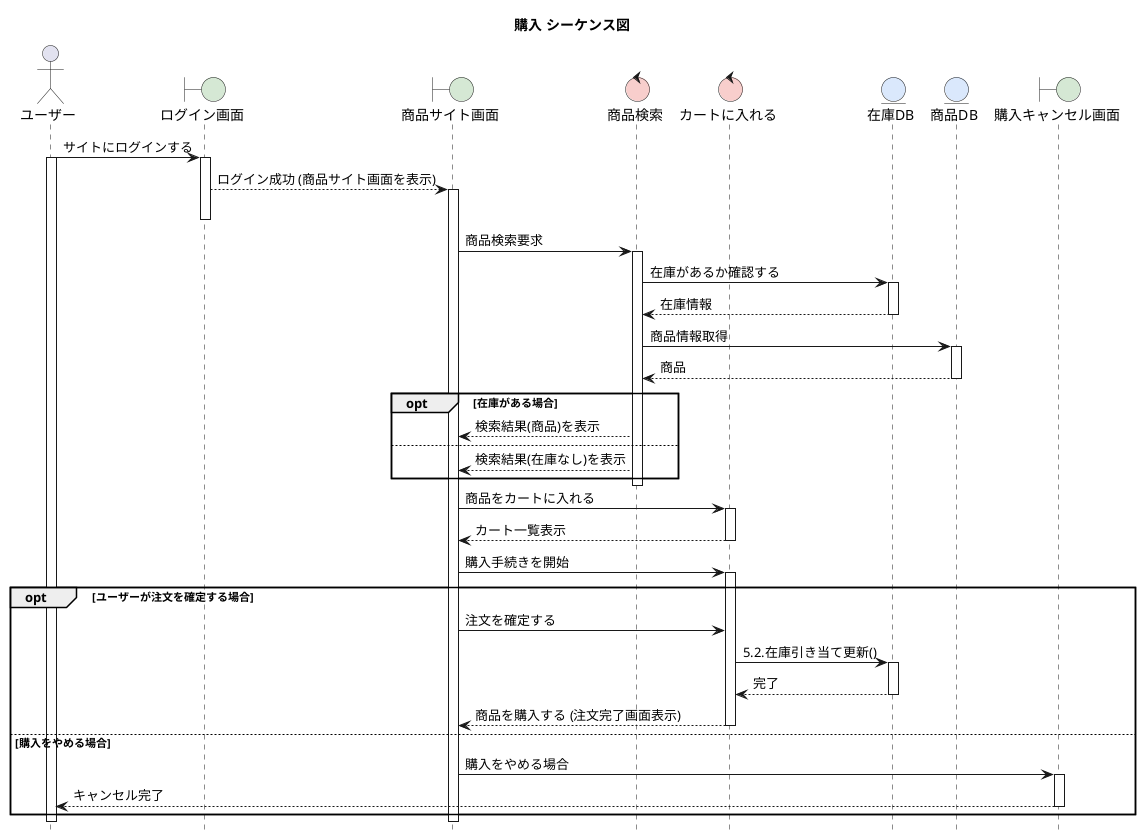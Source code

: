 @startuml 購入 シーケンス図 

title 購入 シーケンス図 

hide footbox
' スキンパラメータ設定 (色指定)
skinparam boundaryBackgroundColor #D5E8D4 
skinparam controlBackgroundColor #F8CECC 
skinparam entityBackgroundColor #DAE8FC 

' アクターとコンポーネントの定義
actor ユーザー as A
boundary ログイン画面 as B_Login
boundary 商品サイト画面 as B1
control 商品検索 as C_Search
control カートに入れる as C1
entity 在庫DB as E_Stock
entity 商品DB as E_Item
boundary 購入キャンセル画面 as B_Cancel

' -- 1. サイトにログインする --
A -> B_Login: サイトにログインする
activate A
activate B_Login
B_Login --> B1: ログイン成功 (商品サイト画面を表示)
activate B1
deactivate B_Login

' -- 2. 商品検索 --
B1 -> C_Search: 商品検索要求
activate C_Search

C_Search -> E_Stock: 在庫があるか確認する
activate E_Stock
E_Stock --> C_Search: 在庫情報
deactivate E_Stock

C_Search -> E_Item: 商品情報取得
activate E_Item
E_Item --> C_Search: 商品
deactivate E_Item

opt 在庫がある場合
    C_Search --> B1: 検索結果(商品)を表示
else
    C_Search --> B1: 検索結果(在庫なし)を表示
end

deactivate C_Search

' -- 3. 商品をカートに入れる --
B1 -> C1: 商品をカートに入れる
activate C1
C1 --> B1: カート一覧表示
deactivate C1

' -- 4. 購入手続きを開始 --
B1 -> C1: 購入手続きを開始
activate C1

' -- 5. 注文確定フロー (optを使用して購入キャンセルを表現) --
opt ユーザーが注文を確定する場合
    B1 -> C1: 注文を確定する
    
    ' C1は注文データ保存後、在庫を更新する
    C1 -> E_Stock: 5.2.在庫引き当て更新()
    activate E_Stock
    E_Stock --> C1: 完了
    deactivate E_Stock
    
    C1 --> B1: 商品を購入する (注文完了画面表示)
    deactivate C1
else 購入をやめる場合
    B1 -> B_Cancel: 購入をやめる場合
    activate B_Cancel
    B_Cancel --> A: キャンセル完了
    deactivate B_Cancel
    deactivate C1
end

deactivate B1
deactivate A

@enduml